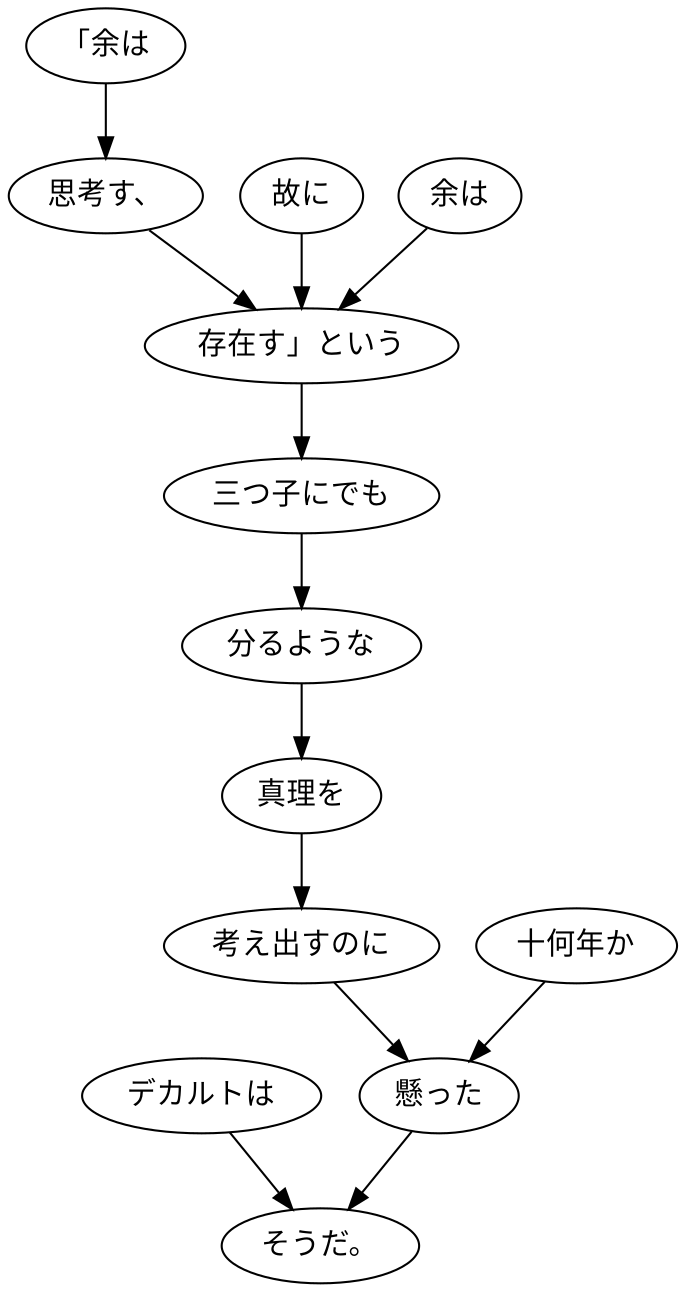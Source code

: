 digraph graph4316 {
	node0 [label="デカルトは"];
	node1 [label="「余は"];
	node2 [label="思考す、"];
	node3 [label="故に"];
	node4 [label="余は"];
	node5 [label="存在す」という"];
	node6 [label="三つ子にでも"];
	node7 [label="分るような"];
	node8 [label="真理を"];
	node9 [label="考え出すのに"];
	node10 [label="十何年か"];
	node11 [label="懸った"];
	node12 [label="そうだ。"];
	node0 -> node12;
	node1 -> node2;
	node2 -> node5;
	node3 -> node5;
	node4 -> node5;
	node5 -> node6;
	node6 -> node7;
	node7 -> node8;
	node8 -> node9;
	node9 -> node11;
	node10 -> node11;
	node11 -> node12;
}
